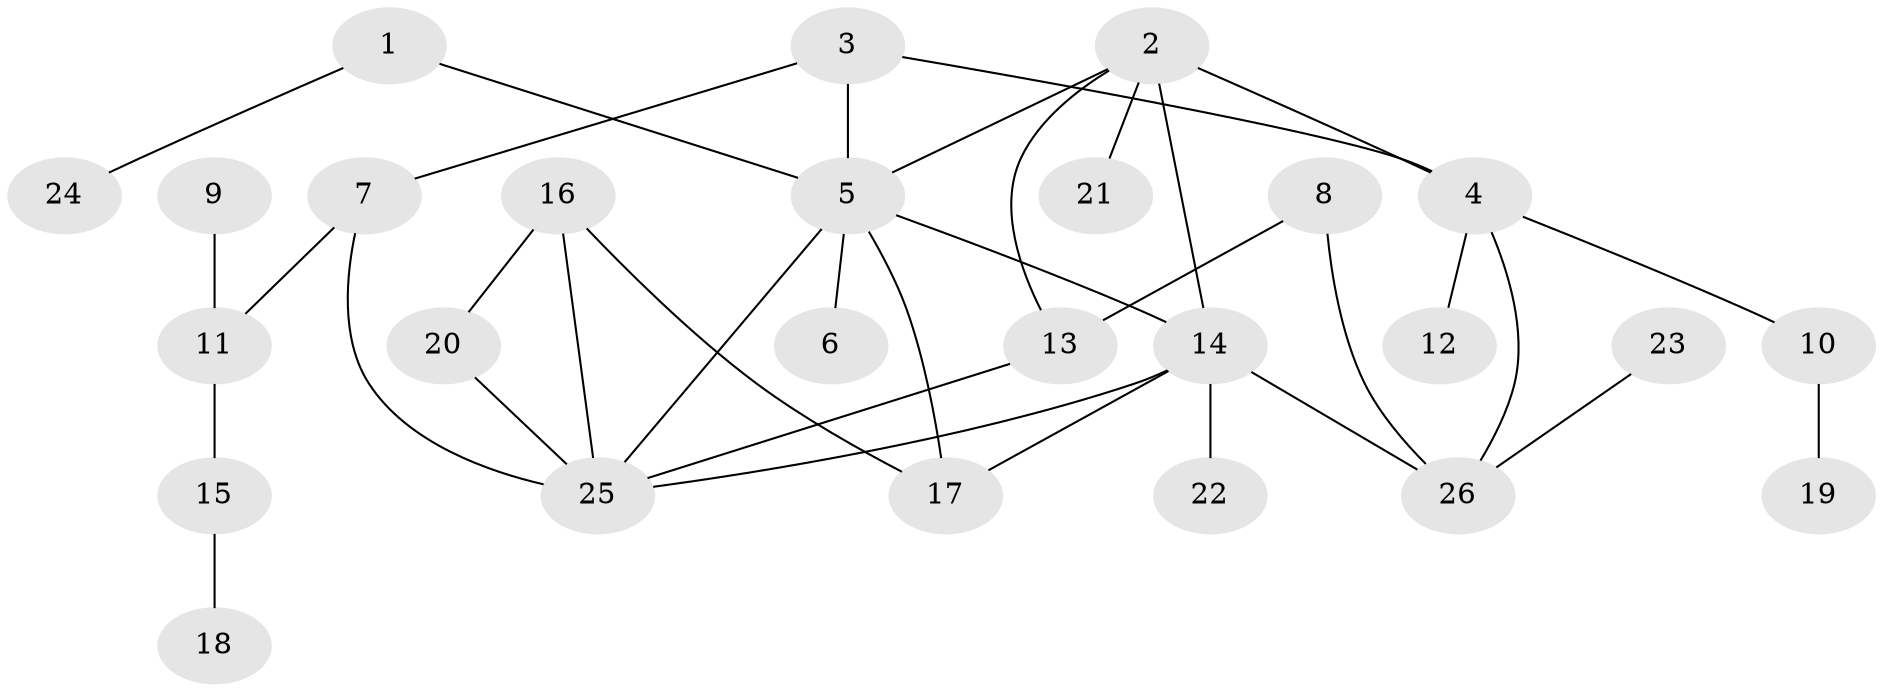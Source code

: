 // original degree distribution, {2: 0.1346153846153846, 9: 0.019230769230769232, 5: 0.038461538461538464, 3: 0.1346153846153846, 8: 0.038461538461538464, 7: 0.019230769230769232, 4: 0.09615384615384616, 1: 0.5192307692307693}
// Generated by graph-tools (version 1.1) at 2025/02/03/09/25 03:02:36]
// undirected, 26 vertices, 35 edges
graph export_dot {
graph [start="1"]
  node [color=gray90,style=filled];
  1;
  2;
  3;
  4;
  5;
  6;
  7;
  8;
  9;
  10;
  11;
  12;
  13;
  14;
  15;
  16;
  17;
  18;
  19;
  20;
  21;
  22;
  23;
  24;
  25;
  26;
  1 -- 5 [weight=1.0];
  1 -- 24 [weight=1.0];
  2 -- 4 [weight=2.0];
  2 -- 5 [weight=1.0];
  2 -- 13 [weight=1.0];
  2 -- 14 [weight=1.0];
  2 -- 21 [weight=1.0];
  3 -- 4 [weight=1.0];
  3 -- 5 [weight=1.0];
  3 -- 7 [weight=1.0];
  4 -- 10 [weight=1.0];
  4 -- 12 [weight=1.0];
  4 -- 26 [weight=1.0];
  5 -- 6 [weight=1.0];
  5 -- 14 [weight=1.0];
  5 -- 17 [weight=1.0];
  5 -- 25 [weight=1.0];
  7 -- 11 [weight=1.0];
  7 -- 25 [weight=1.0];
  8 -- 13 [weight=1.0];
  8 -- 26 [weight=1.0];
  9 -- 11 [weight=1.0];
  10 -- 19 [weight=1.0];
  11 -- 15 [weight=1.0];
  13 -- 25 [weight=1.0];
  14 -- 17 [weight=1.0];
  14 -- 22 [weight=1.0];
  14 -- 25 [weight=1.0];
  14 -- 26 [weight=1.0];
  15 -- 18 [weight=1.0];
  16 -- 17 [weight=1.0];
  16 -- 20 [weight=1.0];
  16 -- 25 [weight=1.0];
  20 -- 25 [weight=1.0];
  23 -- 26 [weight=1.0];
}
